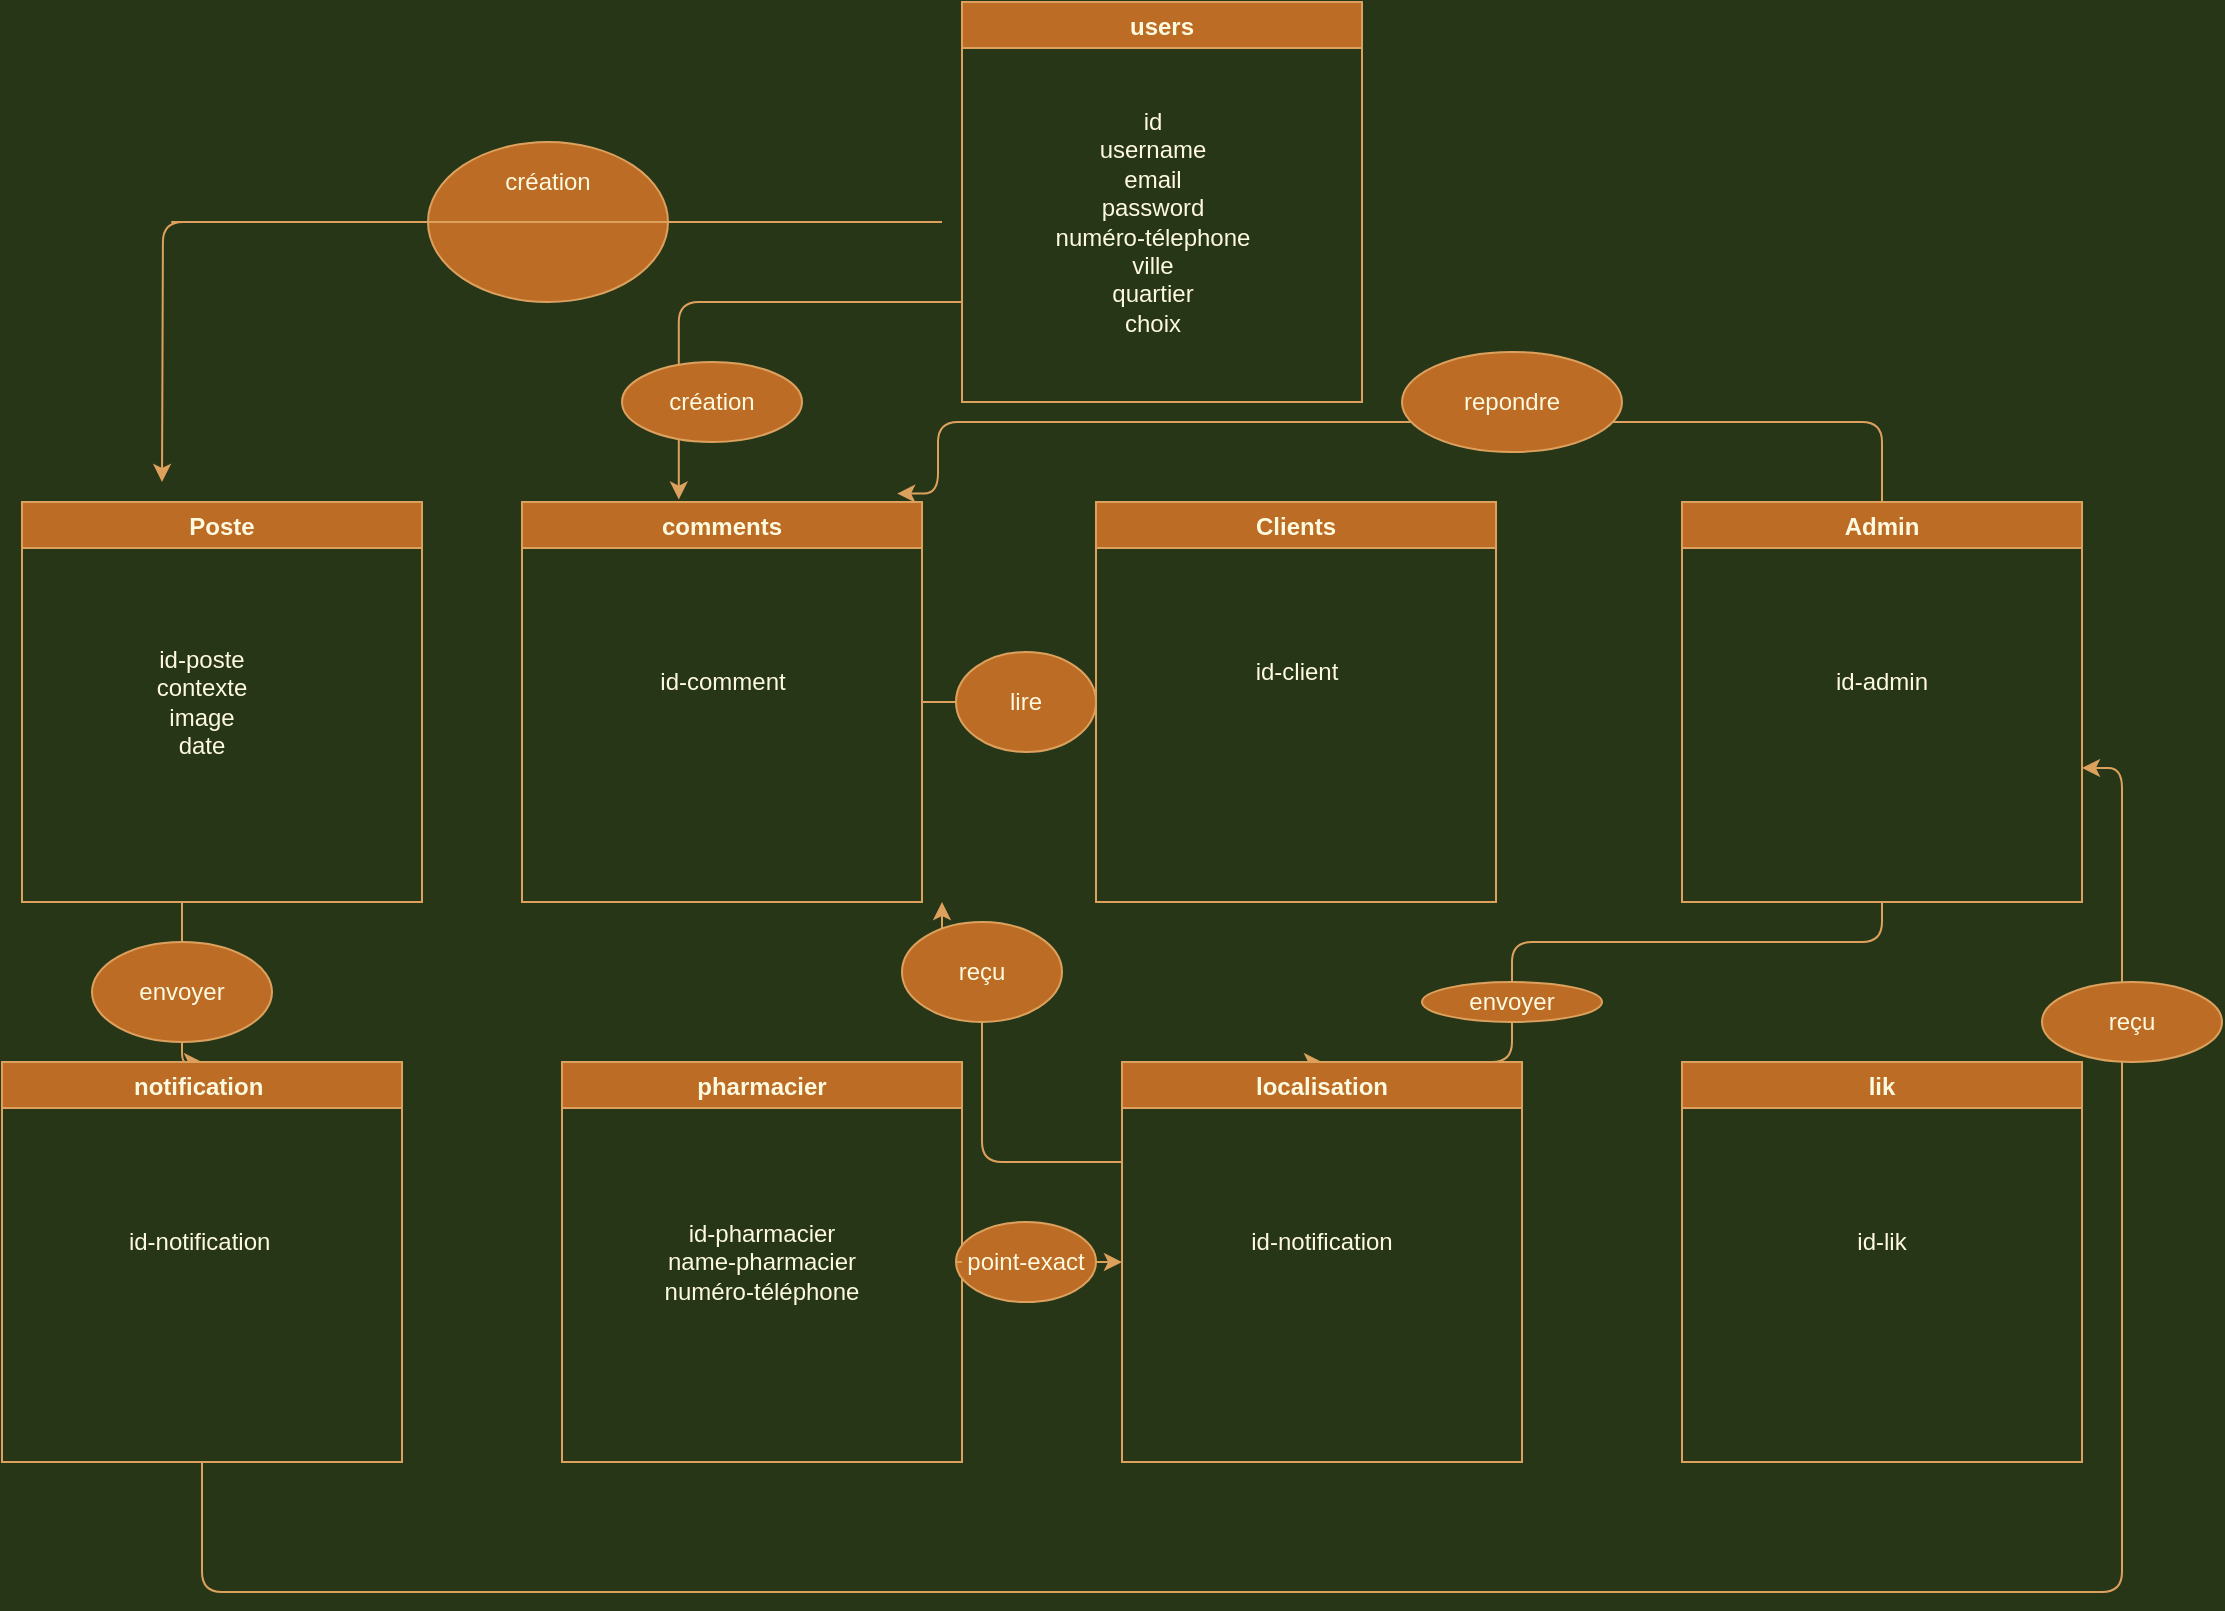 <mxfile>
    <diagram id="TbJ0vHO_dayiP_WGaukV" name="Page-1">
        <mxGraphModel dx="1374" dy="1803" grid="1" gridSize="10" guides="1" tooltips="1" connect="1" arrows="1" fold="1" page="1" pageScale="1" pageWidth="827" pageHeight="1169" background="#283618" math="0" shadow="0">
            <root>
                <mxCell id="0"/>
                <mxCell id="1" parent="0"/>
                <mxCell id="102" style="edgeStyle=orthogonalEdgeStyle;curved=0;rounded=1;sketch=0;orthogonalLoop=1;jettySize=auto;html=1;exitX=0.5;exitY=1;exitDx=0;exitDy=0;entryX=0.5;entryY=0;entryDx=0;entryDy=0;fontColor=#FEFAE0;strokeColor=#DDA15E;fillColor=#BC6C25;startArrow=none;" edge="1" parent="1" source="103" target="60">
                    <mxGeometry relative="1" as="geometry">
                        <Array as="points">
                            <mxPoint x="835" y="280"/>
                            <mxPoint x="770" y="280"/>
                            <mxPoint x="770" y="290"/>
                            <mxPoint x="727" y="290"/>
                        </Array>
                    </mxGeometry>
                </mxCell>
                <mxCell id="122" style="edgeStyle=orthogonalEdgeStyle;curved=0;rounded=1;sketch=0;orthogonalLoop=1;jettySize=auto;html=1;entryX=0.938;entryY=-0.021;entryDx=0;entryDy=0;entryPerimeter=0;fontColor=#FEFAE0;strokeColor=#DDA15E;fillColor=#BC6C25;" edge="1" parent="1" source="55" target="58">
                    <mxGeometry relative="1" as="geometry">
                        <Array as="points">
                            <mxPoint x="1020" y="-40"/>
                            <mxPoint x="548" y="-40"/>
                        </Array>
                    </mxGeometry>
                </mxCell>
                <mxCell id="55" value="Admin" style="swimlane;fillColor=#BC6C25;strokeColor=#DDA15E;fontColor=#FEFAE0;" vertex="1" parent="1">
                    <mxGeometry x="920" width="200" height="200" as="geometry"/>
                </mxCell>
                <mxCell id="71" value="id-admin" style="text;html=1;strokeColor=none;fillColor=none;align=center;verticalAlign=middle;whiteSpace=wrap;rounded=0;sketch=0;fontColor=#FEFAE0;" vertex="1" parent="55">
                    <mxGeometry x="70" y="80" width="60" height="20" as="geometry"/>
                </mxCell>
                <mxCell id="109" style="edgeStyle=orthogonalEdgeStyle;curved=0;rounded=1;sketch=0;orthogonalLoop=1;jettySize=auto;html=1;exitX=1;exitY=0.5;exitDx=0;exitDy=0;entryX=0;entryY=0.5;entryDx=0;entryDy=0;fontColor=#FEFAE0;strokeColor=#DDA15E;fillColor=#BC6C25;startArrow=none;" edge="1" parent="1" source="110" target="60">
                    <mxGeometry relative="1" as="geometry"/>
                </mxCell>
                <mxCell id="56" value="pharmacier" style="swimlane;fillColor=#BC6C25;strokeColor=#DDA15E;fontColor=#FEFAE0;" vertex="1" parent="1">
                    <mxGeometry x="360" y="280" width="200" height="200" as="geometry"/>
                </mxCell>
                <mxCell id="74" value="id-pharmacier&lt;br&gt;name-pharmacier&lt;br&gt;numéro-téléphone&lt;br&gt;" style="text;html=1;strokeColor=none;fillColor=none;align=center;verticalAlign=middle;whiteSpace=wrap;rounded=0;sketch=0;fontColor=#FEFAE0;" vertex="1" parent="56">
                    <mxGeometry x="45" y="90" width="110" height="20" as="geometry"/>
                </mxCell>
                <mxCell id="57" value="Clients" style="swimlane;fillColor=#BC6C25;strokeColor=#DDA15E;fontColor=#FEFAE0;" vertex="1" parent="1">
                    <mxGeometry x="627" width="200" height="200" as="geometry"/>
                </mxCell>
                <mxCell id="70" value="id-client" style="text;html=1;align=center;verticalAlign=middle;resizable=0;points=[];autosize=1;strokeColor=none;fontColor=#FEFAE0;" vertex="1" parent="57">
                    <mxGeometry x="70" y="75" width="60" height="20" as="geometry"/>
                </mxCell>
                <mxCell id="128" style="edgeStyle=orthogonalEdgeStyle;curved=0;rounded=1;sketch=0;orthogonalLoop=1;jettySize=auto;html=1;exitX=1;exitY=0.5;exitDx=0;exitDy=0;entryX=0;entryY=0.5;entryDx=0;entryDy=0;fontColor=#FEFAE0;strokeColor=#DDA15E;fillColor=#BC6C25;" edge="1" parent="1" source="58" target="57">
                    <mxGeometry relative="1" as="geometry"/>
                </mxCell>
                <mxCell id="58" value="comments" style="swimlane;fillColor=#BC6C25;strokeColor=#DDA15E;fontColor=#FEFAE0;" vertex="1" parent="1">
                    <mxGeometry x="340" width="200" height="200" as="geometry"/>
                </mxCell>
                <mxCell id="69" value="id-comment" style="text;html=1;align=center;verticalAlign=middle;resizable=0;points=[];autosize=1;strokeColor=none;fontColor=#FEFAE0;" vertex="1" parent="58">
                    <mxGeometry x="60" y="80" width="80" height="20" as="geometry"/>
                </mxCell>
                <mxCell id="99" style="edgeStyle=orthogonalEdgeStyle;curved=0;rounded=1;sketch=0;orthogonalLoop=1;jettySize=auto;html=1;entryX=0.5;entryY=0;entryDx=0;entryDy=0;fontColor=#FEFAE0;strokeColor=#DDA15E;fillColor=#BC6C25;startArrow=none;" edge="1" parent="1" source="100" target="61">
                    <mxGeometry relative="1" as="geometry">
                        <Array as="points">
                            <mxPoint x="170" y="280"/>
                        </Array>
                    </mxGeometry>
                </mxCell>
                <mxCell id="59" value="Poste" style="swimlane;fillColor=#BC6C25;strokeColor=#DDA15E;fontColor=#FEFAE0;" vertex="1" parent="1">
                    <mxGeometry x="90" width="200" height="200" as="geometry"/>
                </mxCell>
                <mxCell id="66" value="id-poste&lt;br&gt;contexte&lt;br&gt;image&lt;br&gt;date" style="text;html=1;strokeColor=none;fillColor=none;align=center;verticalAlign=middle;whiteSpace=wrap;rounded=0;sketch=0;fontColor=#FEFAE0;" vertex="1" parent="59">
                    <mxGeometry x="55" y="75" width="70" height="50" as="geometry"/>
                </mxCell>
                <mxCell id="124" style="edgeStyle=orthogonalEdgeStyle;curved=0;rounded=1;sketch=0;orthogonalLoop=1;jettySize=auto;html=1;exitX=0;exitY=0.25;exitDx=0;exitDy=0;fontColor=#FEFAE0;strokeColor=#DDA15E;fillColor=#BC6C25;startArrow=none;" edge="1" parent="1" source="117">
                    <mxGeometry relative="1" as="geometry">
                        <mxPoint x="550" y="200" as="targetPoint"/>
                        <Array as="points"/>
                    </mxGeometry>
                </mxCell>
                <mxCell id="60" value="localisation" style="swimlane;fillColor=#BC6C25;strokeColor=#DDA15E;fontColor=#FEFAE0;" vertex="1" parent="1">
                    <mxGeometry x="640" y="280" width="200" height="200" as="geometry"/>
                </mxCell>
                <mxCell id="82" value="id-notification" style="text;html=1;strokeColor=none;fillColor=none;align=center;verticalAlign=middle;whiteSpace=wrap;rounded=0;sketch=0;fontColor=#FEFAE0;" vertex="1" parent="60">
                    <mxGeometry x="50" y="80" width="100" height="20" as="geometry"/>
                </mxCell>
                <mxCell id="119" style="edgeStyle=orthogonalEdgeStyle;curved=0;rounded=1;sketch=0;orthogonalLoop=1;jettySize=auto;html=1;exitX=0.5;exitY=1;exitDx=0;exitDy=0;fontColor=#FEFAE0;strokeColor=#DDA15E;fillColor=#BC6C25;" edge="1" parent="1" source="61">
                    <mxGeometry relative="1" as="geometry">
                        <mxPoint x="1120" y="133" as="targetPoint"/>
                        <Array as="points">
                            <mxPoint x="180" y="545"/>
                            <mxPoint x="1140" y="545"/>
                            <mxPoint x="1140" y="133"/>
                        </Array>
                    </mxGeometry>
                </mxCell>
                <mxCell id="61" value="notification " style="swimlane;fillColor=#BC6C25;strokeColor=#DDA15E;fontColor=#FEFAE0;" vertex="1" parent="1">
                    <mxGeometry x="80" y="280" width="200" height="200" as="geometry"/>
                </mxCell>
                <mxCell id="73" value="id-notification&amp;nbsp;" style="text;html=1;strokeColor=none;fillColor=none;align=center;verticalAlign=middle;whiteSpace=wrap;rounded=0;sketch=0;fontColor=#FEFAE0;" vertex="1" parent="61">
                    <mxGeometry x="52.5" y="80" width="95" height="20" as="geometry"/>
                </mxCell>
                <mxCell id="93" style="edgeStyle=orthogonalEdgeStyle;curved=0;rounded=1;sketch=0;orthogonalLoop=1;jettySize=auto;html=1;exitX=0;exitY=0.75;exitDx=0;exitDy=0;entryX=0.392;entryY=-0.006;entryDx=0;entryDy=0;entryPerimeter=0;fontColor=#FEFAE0;strokeColor=#DDA15E;fillColor=#BC6C25;" edge="1" parent="1" source="62" target="58">
                    <mxGeometry relative="1" as="geometry"/>
                </mxCell>
                <mxCell id="62" value="users" style="swimlane;fillColor=#BC6C25;strokeColor=#DDA15E;fontColor=#FEFAE0;" vertex="1" parent="1">
                    <mxGeometry x="560" y="-250" width="200" height="200" as="geometry"/>
                </mxCell>
                <mxCell id="65" value="id&lt;br&gt;username&lt;br&gt;email&lt;br&gt;password&lt;br&gt;numéro-télephone&lt;br&gt;ville&lt;br&gt;quartier&lt;br&gt;choix" style="text;html=1;align=center;verticalAlign=middle;resizable=0;points=[];autosize=1;strokeColor=none;fontColor=#FEFAE0;" vertex="1" parent="62">
                    <mxGeometry x="40" y="50" width="110" height="120" as="geometry"/>
                </mxCell>
                <mxCell id="87" style="edgeStyle=orthogonalEdgeStyle;curved=0;rounded=1;sketch=0;orthogonalLoop=1;jettySize=auto;html=1;fontColor=#FEFAE0;strokeColor=#DDA15E;fillColor=#BC6C25;startArrow=none;" edge="1" parent="1" source="89">
                    <mxGeometry relative="1" as="geometry">
                        <mxPoint x="160" y="-10" as="targetPoint"/>
                        <mxPoint x="550" y="-140" as="sourcePoint"/>
                        <Array as="points"/>
                    </mxGeometry>
                </mxCell>
                <mxCell id="89" value="" style="ellipse;whiteSpace=wrap;html=1;rounded=0;sketch=0;fontColor=#FEFAE0;strokeColor=#DDA15E;fillColor=#BC6C25;" vertex="1" parent="1">
                    <mxGeometry x="293" y="-180" width="120" height="80" as="geometry"/>
                </mxCell>
                <mxCell id="90" value="" style="edgeStyle=orthogonalEdgeStyle;curved=0;rounded=1;sketch=0;orthogonalLoop=1;jettySize=auto;html=1;fontColor=#FEFAE0;strokeColor=#DDA15E;fillColor=#BC6C25;endArrow=none;" edge="1" parent="1" target="89">
                    <mxGeometry relative="1" as="geometry">
                        <mxPoint x="160" y="-10" as="targetPoint"/>
                        <mxPoint x="550" y="-140" as="sourcePoint"/>
                        <Array as="points">
                            <mxPoint x="160" y="-140"/>
                        </Array>
                    </mxGeometry>
                </mxCell>
                <mxCell id="91" value="création" style="text;html=1;strokeColor=none;fillColor=none;align=center;verticalAlign=middle;whiteSpace=wrap;rounded=0;sketch=0;fontColor=#FEFAE0;" vertex="1" parent="1">
                    <mxGeometry x="333" y="-170" width="40" height="20" as="geometry"/>
                </mxCell>
                <mxCell id="94" value="création" style="ellipse;whiteSpace=wrap;html=1;rounded=0;sketch=0;fontColor=#FEFAE0;strokeColor=#DDA15E;fillColor=#BC6C25;" vertex="1" parent="1">
                    <mxGeometry x="390" y="-70" width="90" height="40" as="geometry"/>
                </mxCell>
                <mxCell id="96" value="lik" style="swimlane;fillColor=#BC6C25;strokeColor=#DDA15E;fontColor=#FEFAE0;" vertex="1" parent="1">
                    <mxGeometry x="920" y="280" width="200" height="200" as="geometry"/>
                </mxCell>
                <mxCell id="97" value="id-lik" style="text;html=1;strokeColor=none;fillColor=none;align=center;verticalAlign=middle;whiteSpace=wrap;rounded=0;sketch=0;fontColor=#FEFAE0;" vertex="1" parent="96">
                    <mxGeometry x="50" y="80" width="100" height="20" as="geometry"/>
                </mxCell>
                <mxCell id="100" value="envoyer" style="ellipse;whiteSpace=wrap;html=1;rounded=0;sketch=0;fontColor=#FEFAE0;strokeColor=#DDA15E;fillColor=#BC6C25;" vertex="1" parent="1">
                    <mxGeometry x="125" y="220" width="90" height="50" as="geometry"/>
                </mxCell>
                <mxCell id="101" value="" style="edgeStyle=orthogonalEdgeStyle;curved=0;rounded=1;sketch=0;orthogonalLoop=1;jettySize=auto;html=1;entryX=0.5;entryY=0;entryDx=0;entryDy=0;fontColor=#FEFAE0;strokeColor=#DDA15E;fillColor=#BC6C25;endArrow=none;" edge="1" parent="1" source="59" target="100">
                    <mxGeometry relative="1" as="geometry">
                        <mxPoint x="170" y="200" as="sourcePoint"/>
                        <mxPoint x="180" y="280" as="targetPoint"/>
                        <Array as="points">
                            <mxPoint x="170" y="210"/>
                            <mxPoint x="170" y="210"/>
                        </Array>
                    </mxGeometry>
                </mxCell>
                <mxCell id="103" value="envoyer" style="ellipse;whiteSpace=wrap;html=1;rounded=0;sketch=0;fontColor=#FEFAE0;strokeColor=#DDA15E;fillColor=#BC6C25;" vertex="1" parent="1">
                    <mxGeometry x="790" y="240" width="90" height="20" as="geometry"/>
                </mxCell>
                <mxCell id="108" value="" style="edgeStyle=orthogonalEdgeStyle;curved=0;rounded=1;sketch=0;orthogonalLoop=1;jettySize=auto;html=1;exitX=0.5;exitY=1;exitDx=0;exitDy=0;entryX=0.5;entryY=0;entryDx=0;entryDy=0;fontColor=#FEFAE0;strokeColor=#DDA15E;fillColor=#BC6C25;endArrow=none;" edge="1" parent="1" source="55" target="103">
                    <mxGeometry relative="1" as="geometry">
                        <mxPoint x="1020.0" y="200" as="sourcePoint"/>
                        <mxPoint x="727" y="280" as="targetPoint"/>
                    </mxGeometry>
                </mxCell>
                <mxCell id="110" value="point-exact" style="ellipse;whiteSpace=wrap;html=1;rounded=0;sketch=0;fontColor=#FEFAE0;strokeColor=#DDA15E;fillColor=#BC6C25;" vertex="1" parent="1">
                    <mxGeometry x="557" y="360" width="70" height="40" as="geometry"/>
                </mxCell>
                <mxCell id="111" value="" style="edgeStyle=orthogonalEdgeStyle;curved=0;rounded=1;sketch=0;orthogonalLoop=1;jettySize=auto;html=1;exitX=1;exitY=0.5;exitDx=0;exitDy=0;entryX=0;entryY=0.5;entryDx=0;entryDy=0;fontColor=#FEFAE0;strokeColor=#DDA15E;fillColor=#BC6C25;endArrow=none;" edge="1" parent="1" source="56" target="110">
                    <mxGeometry relative="1" as="geometry">
                        <mxPoint x="560.0" y="380" as="sourcePoint"/>
                        <mxPoint x="640.0" y="380" as="targetPoint"/>
                    </mxGeometry>
                </mxCell>
                <mxCell id="121" value="reçu" style="ellipse;whiteSpace=wrap;html=1;rounded=0;sketch=0;fontColor=#FEFAE0;strokeColor=#DDA15E;fillColor=#BC6C25;" vertex="1" parent="1">
                    <mxGeometry x="1100" y="240" width="90" height="40" as="geometry"/>
                </mxCell>
                <mxCell id="123" value="repondre" style="ellipse;whiteSpace=wrap;html=1;rounded=0;sketch=0;fontColor=#FEFAE0;strokeColor=#DDA15E;fillColor=#BC6C25;" vertex="1" parent="1">
                    <mxGeometry x="780" y="-75" width="110" height="50" as="geometry"/>
                </mxCell>
                <mxCell id="117" value="reçu" style="ellipse;whiteSpace=wrap;html=1;rounded=0;sketch=0;fontColor=#FEFAE0;strokeColor=#DDA15E;fillColor=#BC6C25;" vertex="1" parent="1">
                    <mxGeometry x="530" y="210" width="80" height="50" as="geometry"/>
                </mxCell>
                <mxCell id="127" value="" style="edgeStyle=orthogonalEdgeStyle;curved=0;rounded=1;sketch=0;orthogonalLoop=1;jettySize=auto;html=1;exitX=0;exitY=0.25;exitDx=0;exitDy=0;fontColor=#FEFAE0;strokeColor=#DDA15E;fillColor=#BC6C25;endArrow=none;" edge="1" parent="1" source="60" target="117">
                    <mxGeometry relative="1" as="geometry">
                        <mxPoint x="550" y="200.0" as="targetPoint"/>
                        <mxPoint x="640" y="330.0" as="sourcePoint"/>
                        <Array as="points">
                            <mxPoint x="570" y="330"/>
                            <mxPoint x="570" y="240"/>
                            <mxPoint x="560" y="240"/>
                            <mxPoint x="560" y="210"/>
                            <mxPoint x="550" y="210"/>
                        </Array>
                    </mxGeometry>
                </mxCell>
                <mxCell id="129" value="lire" style="ellipse;whiteSpace=wrap;html=1;rounded=0;sketch=0;fontColor=#FEFAE0;strokeColor=#DDA15E;fillColor=#BC6C25;" vertex="1" parent="1">
                    <mxGeometry x="557" y="75" width="70" height="50" as="geometry"/>
                </mxCell>
            </root>
        </mxGraphModel>
    </diagram>
</mxfile>